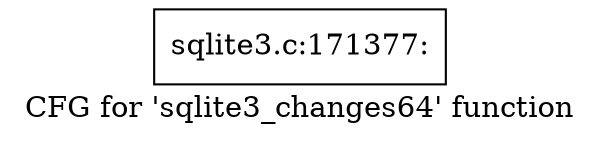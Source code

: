 digraph "CFG for 'sqlite3_changes64' function" {
	label="CFG for 'sqlite3_changes64' function";

	Node0x55c0f69d66e0 [shape=record,label="{sqlite3.c:171377:}"];
}
